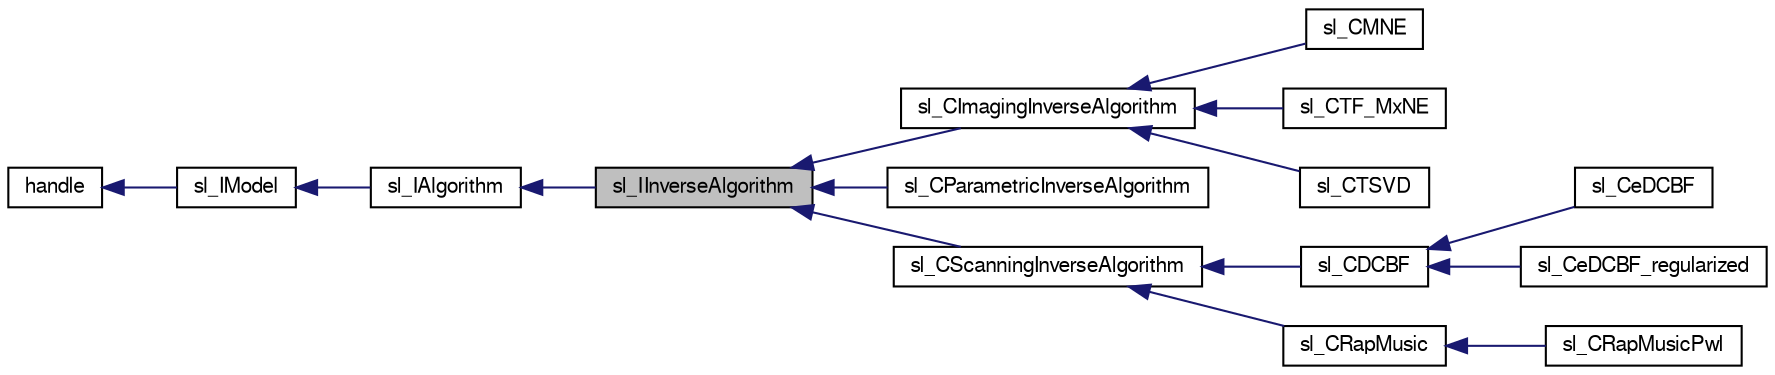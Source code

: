 digraph G
{
  edge [fontname="FreeSans",fontsize="10",labelfontname="FreeSans",labelfontsize="10"];
  node [fontname="FreeSans",fontsize="10",shape=record];
  rankdir="LR";
  Node1 [label="sl_IInverseAlgorithm",height=0.2,width=0.4,color="black", fillcolor="grey75", style="filled" fontcolor="black"];
  Node2 -> Node1 [dir="back",color="midnightblue",fontsize="10",style="solid",fontname="FreeSans"];
  Node2 [label="sl_IAlgorithm",height=0.2,width=0.4,color="black", fillcolor="white", style="filled",URL="$classsl___i_algorithm.html",tooltip="ToDo Summary of this class."];
  Node3 -> Node2 [dir="back",color="midnightblue",fontsize="10",style="solid",fontname="FreeSans"];
  Node3 [label="sl_IModel",height=0.2,width=0.4,color="black", fillcolor="white", style="filled",URL="$classsl___i_model.html",tooltip="ToDo Summary of this class."];
  Node4 -> Node3 [dir="back",color="midnightblue",fontsize="10",style="solid",fontname="FreeSans"];
  Node4 [label="handle",height=0.2,width=0.4,color="black", fillcolor="white", style="filled",URL="$classhandle.html"];
  Node1 -> Node5 [dir="back",color="midnightblue",fontsize="10",style="solid",fontname="FreeSans"];
  Node5 [label="sl_CImagingInverseAlgorithm",height=0.2,width=0.4,color="black", fillcolor="white", style="filled",URL="$classsl___c_imaging_inverse_algorithm.html",tooltip="ToDo Summary of this class."];
  Node5 -> Node6 [dir="back",color="midnightblue",fontsize="10",style="solid",fontname="FreeSans"];
  Node6 [label="sl_CMNE",height=0.2,width=0.4,color="black", fillcolor="white", style="filled",URL="$classsl___c_m_n_e.html"];
  Node5 -> Node7 [dir="back",color="midnightblue",fontsize="10",style="solid",fontname="FreeSans"];
  Node7 [label="sl_CTF_MxNE",height=0.2,width=0.4,color="black", fillcolor="white", style="filled",URL="$classsl___c_t_f___mx_n_e.html",tooltip="The sl_CList class provides TF_MxNE algorithm."];
  Node5 -> Node8 [dir="back",color="midnightblue",fontsize="10",style="solid",fontname="FreeSans"];
  Node8 [label="sl_CTSVD",height=0.2,width=0.4,color="black", fillcolor="white", style="filled",URL="$classsl___c_t_s_v_d.html"];
  Node1 -> Node9 [dir="back",color="midnightblue",fontsize="10",style="solid",fontname="FreeSans"];
  Node9 [label="sl_CParametricInverseAlgorithm",height=0.2,width=0.4,color="black", fillcolor="white", style="filled",URL="$classsl___c_parametric_inverse_algorithm.html",tooltip="ToDo Summary of this class."];
  Node1 -> Node10 [dir="back",color="midnightblue",fontsize="10",style="solid",fontname="FreeSans"];
  Node10 [label="sl_CScanningInverseAlgorithm",height=0.2,width=0.4,color="black", fillcolor="white", style="filled",URL="$classsl___c_scanning_inverse_algorithm.html",tooltip="ToDo Summary of this class."];
  Node10 -> Node11 [dir="back",color="midnightblue",fontsize="10",style="solid",fontname="FreeSans"];
  Node11 [label="sl_CDCBF",height=0.2,width=0.4,color="black", fillcolor="white", style="filled",URL="$classsl___c_d_c_b_f.html",tooltip="This class holds the functions of the DCBF."];
  Node11 -> Node12 [dir="back",color="midnightblue",fontsize="10",style="solid",fontname="FreeSans"];
  Node12 [label="sl_CeDCBF",height=0.2,width=0.4,color="black", fillcolor="white", style="filled",URL="$classsl___ce_d_c_b_f.html",tooltip="This class holds the functions of the eDCBF."];
  Node11 -> Node13 [dir="back",color="midnightblue",fontsize="10",style="solid",fontname="FreeSans"];
  Node13 [label="sl_CeDCBF_regularized",height=0.2,width=0.4,color="black", fillcolor="white", style="filled",URL="$classsl___ce_d_c_b_f__regularized.html",tooltip="File used to show an example of class description."];
  Node10 -> Node14 [dir="back",color="midnightblue",fontsize="10",style="solid",fontname="FreeSans"];
  Node14 [label="sl_CRapMusic",height=0.2,width=0.4,color="black", fillcolor="white", style="filled",URL="$classsl___c_rap_music.html",tooltip="Summary of this class goes here."];
  Node14 -> Node15 [dir="back",color="midnightblue",fontsize="10",style="solid",fontname="FreeSans"];
  Node15 [label="sl_CRapMusicPwl",height=0.2,width=0.4,color="black", fillcolor="white", style="filled",URL="$classsl___c_rap_music_pwl.html",tooltip="Summary of this class goes here."];
}
